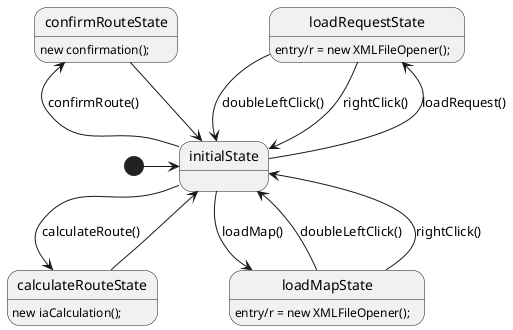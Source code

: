 @startuml
'scale 350 width
'[*] --> NotShooting
'
'state NotShooting {
'  [*] --> Idle
'  Idle --> Configuring : EvConfig
'  Configuring --> Idle : EvConfig
'}
'
'state Configuring {
'  [*] --> NewValueSelection
'  NewValueSelection --> NewValuePreview : EvNewValue
'  NewValuePreview --> NewValueSelection : EvNewValueRejected
'  NewValuePreview --> NewValueSelection : EvNewValueSaved
'
'  state NewValuePreview {
'     State1 -> State2
'  }
'
'}


'For IHM'

[*] -> initialState
State initialState{

}

'loadMapState

initialState -down-> loadMapState : loadMap()
loadMapState -up-> initialState : doubleLeftClick()
loadMapState -up-> initialState : rightClick()

State loadMapState{
    loadMapState:entry/r = new XMLFileOpener();
}

'loadRequestState

initialState -up-> loadRequestState : loadRequest()
loadRequestState -> initialState : doubleLeftClick()
loadRequestState -> initialState : rightClick()


State loadRequestState{
    loadRequestState:entry/r = new XMLFileOpener();
}

'confirmRouteState
initialState -left-> confirmRouteState : confirmRoute()
confirmRouteState -down-> initialState

State confirmRouteState{
    '创建一个class用于执行确定route 但是不清楚class的名称
     confirmRouteState:new confirmation();
}

'calculateRouteState

initialState -> calculateRouteState : calculateRoute()
calculateRouteState -down-> initialState

State calculateRouteState{
    '创建一个class来计算 但是不清楚class的名称
    calculateRouteState:new iaCalculation();
}
@enduml